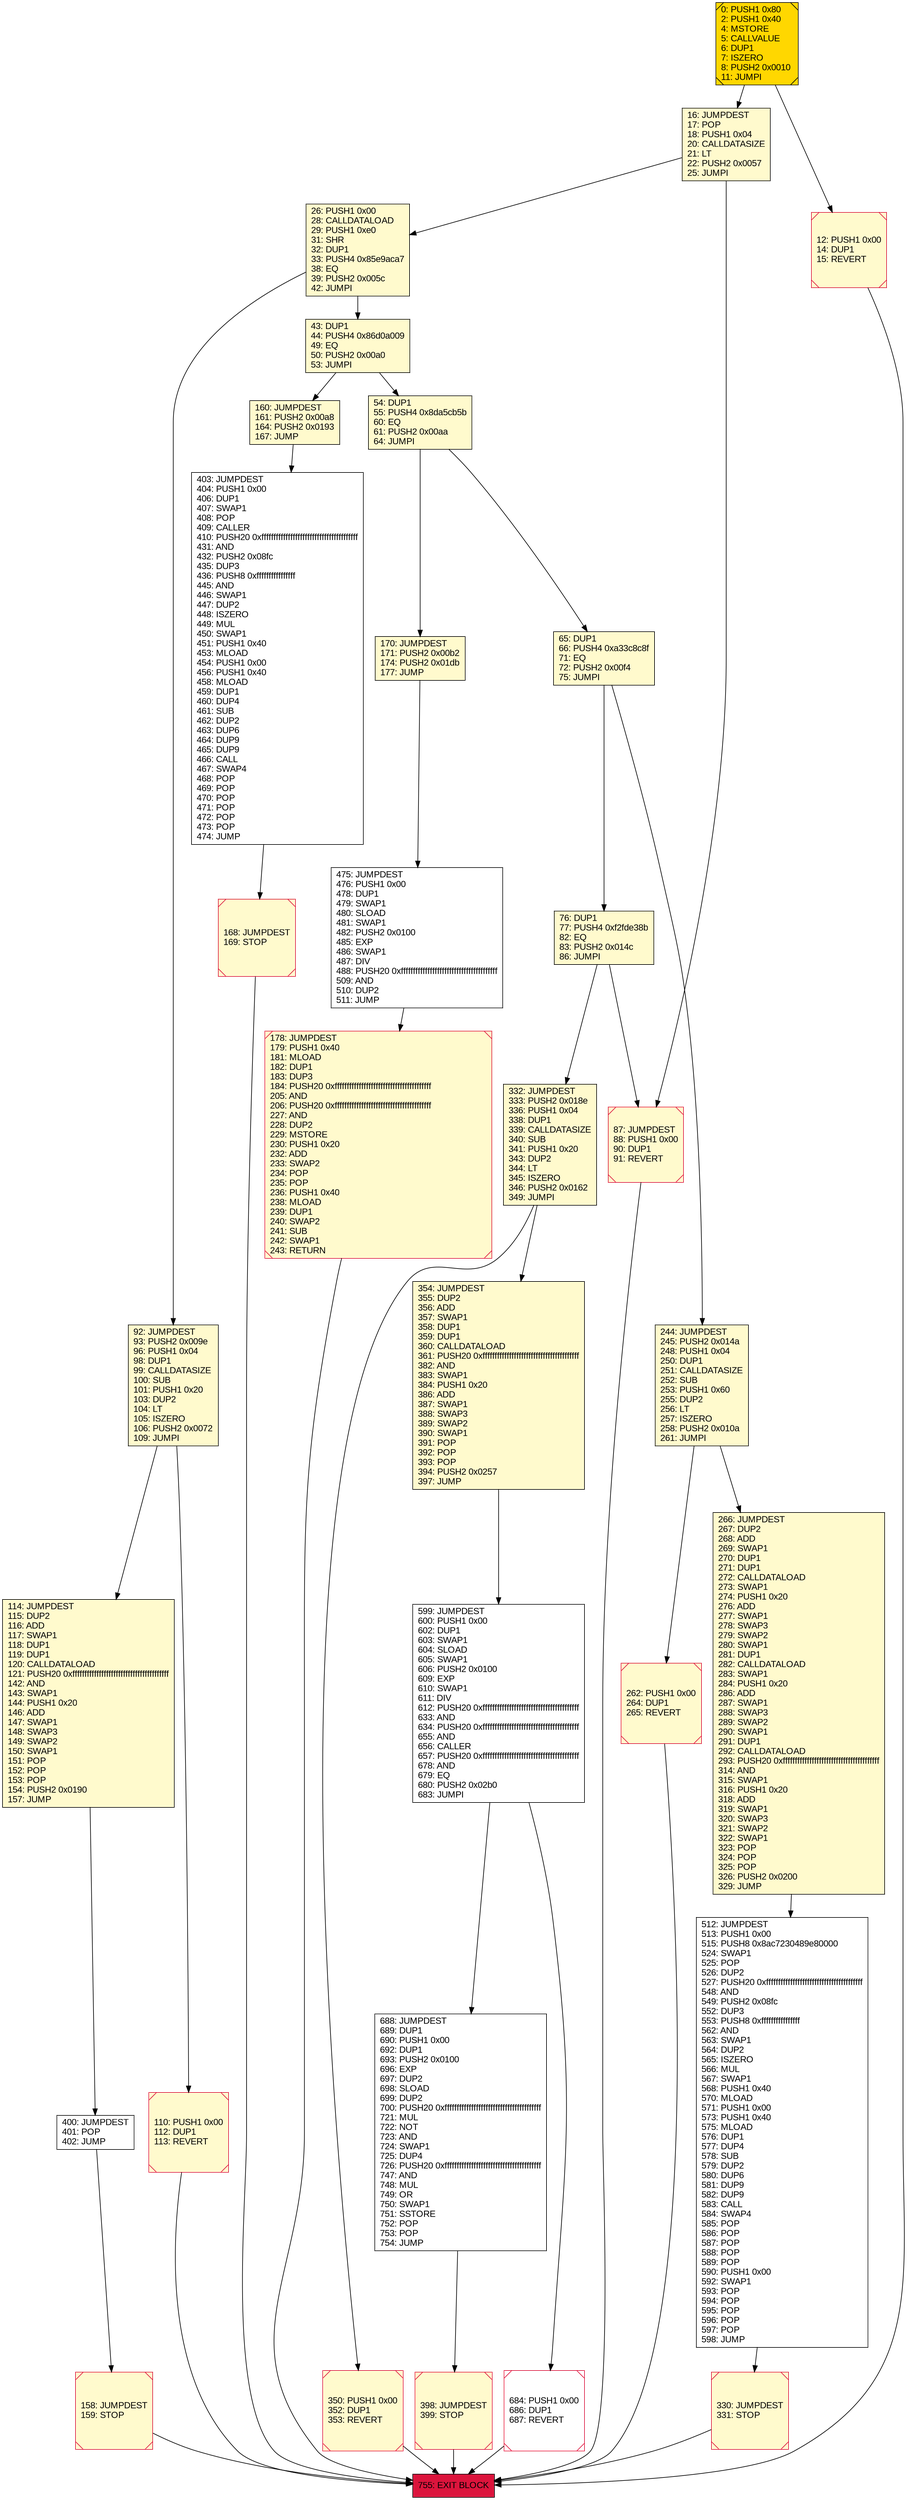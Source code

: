 digraph G {
bgcolor=transparent rankdir=UD;
node [shape=box style=filled color=black fillcolor=white fontname=arial fontcolor=black];
354 [label="354: JUMPDEST\l355: DUP2\l356: ADD\l357: SWAP1\l358: DUP1\l359: DUP1\l360: CALLDATALOAD\l361: PUSH20 0xffffffffffffffffffffffffffffffffffffffff\l382: AND\l383: SWAP1\l384: PUSH1 0x20\l386: ADD\l387: SWAP1\l388: SWAP3\l389: SWAP2\l390: SWAP1\l391: POP\l392: POP\l393: POP\l394: PUSH2 0x0257\l397: JUMP\l" fillcolor=lemonchiffon ];
160 [label="160: JUMPDEST\l161: PUSH2 0x00a8\l164: PUSH2 0x0193\l167: JUMP\l" fillcolor=lemonchiffon ];
688 [label="688: JUMPDEST\l689: DUP1\l690: PUSH1 0x00\l692: DUP1\l693: PUSH2 0x0100\l696: EXP\l697: DUP2\l698: SLOAD\l699: DUP2\l700: PUSH20 0xffffffffffffffffffffffffffffffffffffffff\l721: MUL\l722: NOT\l723: AND\l724: SWAP1\l725: DUP4\l726: PUSH20 0xffffffffffffffffffffffffffffffffffffffff\l747: AND\l748: MUL\l749: OR\l750: SWAP1\l751: SSTORE\l752: POP\l753: POP\l754: JUMP\l" ];
158 [label="158: JUMPDEST\l159: STOP\l" fillcolor=lemonchiffon shape=Msquare color=crimson ];
170 [label="170: JUMPDEST\l171: PUSH2 0x00b2\l174: PUSH2 0x01db\l177: JUMP\l" fillcolor=lemonchiffon ];
684 [label="684: PUSH1 0x00\l686: DUP1\l687: REVERT\l" shape=Msquare color=crimson ];
110 [label="110: PUSH1 0x00\l112: DUP1\l113: REVERT\l" fillcolor=lemonchiffon shape=Msquare color=crimson ];
87 [label="87: JUMPDEST\l88: PUSH1 0x00\l90: DUP1\l91: REVERT\l" fillcolor=lemonchiffon shape=Msquare color=crimson ];
92 [label="92: JUMPDEST\l93: PUSH2 0x009e\l96: PUSH1 0x04\l98: DUP1\l99: CALLDATASIZE\l100: SUB\l101: PUSH1 0x20\l103: DUP2\l104: LT\l105: ISZERO\l106: PUSH2 0x0072\l109: JUMPI\l" fillcolor=lemonchiffon ];
244 [label="244: JUMPDEST\l245: PUSH2 0x014a\l248: PUSH1 0x04\l250: DUP1\l251: CALLDATASIZE\l252: SUB\l253: PUSH1 0x60\l255: DUP2\l256: LT\l257: ISZERO\l258: PUSH2 0x010a\l261: JUMPI\l" fillcolor=lemonchiffon ];
0 [label="0: PUSH1 0x80\l2: PUSH1 0x40\l4: MSTORE\l5: CALLVALUE\l6: DUP1\l7: ISZERO\l8: PUSH2 0x0010\l11: JUMPI\l" fillcolor=lemonchiffon shape=Msquare fillcolor=gold ];
599 [label="599: JUMPDEST\l600: PUSH1 0x00\l602: DUP1\l603: SWAP1\l604: SLOAD\l605: SWAP1\l606: PUSH2 0x0100\l609: EXP\l610: SWAP1\l611: DIV\l612: PUSH20 0xffffffffffffffffffffffffffffffffffffffff\l633: AND\l634: PUSH20 0xffffffffffffffffffffffffffffffffffffffff\l655: AND\l656: CALLER\l657: PUSH20 0xffffffffffffffffffffffffffffffffffffffff\l678: AND\l679: EQ\l680: PUSH2 0x02b0\l683: JUMPI\l" ];
398 [label="398: JUMPDEST\l399: STOP\l" fillcolor=lemonchiffon shape=Msquare color=crimson ];
114 [label="114: JUMPDEST\l115: DUP2\l116: ADD\l117: SWAP1\l118: DUP1\l119: DUP1\l120: CALLDATALOAD\l121: PUSH20 0xffffffffffffffffffffffffffffffffffffffff\l142: AND\l143: SWAP1\l144: PUSH1 0x20\l146: ADD\l147: SWAP1\l148: SWAP3\l149: SWAP2\l150: SWAP1\l151: POP\l152: POP\l153: POP\l154: PUSH2 0x0190\l157: JUMP\l" fillcolor=lemonchiffon ];
330 [label="330: JUMPDEST\l331: STOP\l" fillcolor=lemonchiffon shape=Msquare color=crimson ];
266 [label="266: JUMPDEST\l267: DUP2\l268: ADD\l269: SWAP1\l270: DUP1\l271: DUP1\l272: CALLDATALOAD\l273: SWAP1\l274: PUSH1 0x20\l276: ADD\l277: SWAP1\l278: SWAP3\l279: SWAP2\l280: SWAP1\l281: DUP1\l282: CALLDATALOAD\l283: SWAP1\l284: PUSH1 0x20\l286: ADD\l287: SWAP1\l288: SWAP3\l289: SWAP2\l290: SWAP1\l291: DUP1\l292: CALLDATALOAD\l293: PUSH20 0xffffffffffffffffffffffffffffffffffffffff\l314: AND\l315: SWAP1\l316: PUSH1 0x20\l318: ADD\l319: SWAP1\l320: SWAP3\l321: SWAP2\l322: SWAP1\l323: POP\l324: POP\l325: POP\l326: PUSH2 0x0200\l329: JUMP\l" fillcolor=lemonchiffon ];
178 [label="178: JUMPDEST\l179: PUSH1 0x40\l181: MLOAD\l182: DUP1\l183: DUP3\l184: PUSH20 0xffffffffffffffffffffffffffffffffffffffff\l205: AND\l206: PUSH20 0xffffffffffffffffffffffffffffffffffffffff\l227: AND\l228: DUP2\l229: MSTORE\l230: PUSH1 0x20\l232: ADD\l233: SWAP2\l234: POP\l235: POP\l236: PUSH1 0x40\l238: MLOAD\l239: DUP1\l240: SWAP2\l241: SUB\l242: SWAP1\l243: RETURN\l" fillcolor=lemonchiffon shape=Msquare color=crimson ];
262 [label="262: PUSH1 0x00\l264: DUP1\l265: REVERT\l" fillcolor=lemonchiffon shape=Msquare color=crimson ];
16 [label="16: JUMPDEST\l17: POP\l18: PUSH1 0x04\l20: CALLDATASIZE\l21: LT\l22: PUSH2 0x0057\l25: JUMPI\l" fillcolor=lemonchiffon ];
65 [label="65: DUP1\l66: PUSH4 0xa33c8c8f\l71: EQ\l72: PUSH2 0x00f4\l75: JUMPI\l" fillcolor=lemonchiffon ];
26 [label="26: PUSH1 0x00\l28: CALLDATALOAD\l29: PUSH1 0xe0\l31: SHR\l32: DUP1\l33: PUSH4 0x85e9aca7\l38: EQ\l39: PUSH2 0x005c\l42: JUMPI\l" fillcolor=lemonchiffon ];
76 [label="76: DUP1\l77: PUSH4 0xf2fde38b\l82: EQ\l83: PUSH2 0x014c\l86: JUMPI\l" fillcolor=lemonchiffon ];
512 [label="512: JUMPDEST\l513: PUSH1 0x00\l515: PUSH8 0x8ac7230489e80000\l524: SWAP1\l525: POP\l526: DUP2\l527: PUSH20 0xffffffffffffffffffffffffffffffffffffffff\l548: AND\l549: PUSH2 0x08fc\l552: DUP3\l553: PUSH8 0xffffffffffffffff\l562: AND\l563: SWAP1\l564: DUP2\l565: ISZERO\l566: MUL\l567: SWAP1\l568: PUSH1 0x40\l570: MLOAD\l571: PUSH1 0x00\l573: PUSH1 0x40\l575: MLOAD\l576: DUP1\l577: DUP4\l578: SUB\l579: DUP2\l580: DUP6\l581: DUP9\l582: DUP9\l583: CALL\l584: SWAP4\l585: POP\l586: POP\l587: POP\l588: POP\l589: POP\l590: PUSH1 0x00\l592: SWAP1\l593: POP\l594: POP\l595: POP\l596: POP\l597: POP\l598: JUMP\l" ];
54 [label="54: DUP1\l55: PUSH4 0x8da5cb5b\l60: EQ\l61: PUSH2 0x00aa\l64: JUMPI\l" fillcolor=lemonchiffon ];
12 [label="12: PUSH1 0x00\l14: DUP1\l15: REVERT\l" fillcolor=lemonchiffon shape=Msquare color=crimson ];
475 [label="475: JUMPDEST\l476: PUSH1 0x00\l478: DUP1\l479: SWAP1\l480: SLOAD\l481: SWAP1\l482: PUSH2 0x0100\l485: EXP\l486: SWAP1\l487: DIV\l488: PUSH20 0xffffffffffffffffffffffffffffffffffffffff\l509: AND\l510: DUP2\l511: JUMP\l" ];
332 [label="332: JUMPDEST\l333: PUSH2 0x018e\l336: PUSH1 0x04\l338: DUP1\l339: CALLDATASIZE\l340: SUB\l341: PUSH1 0x20\l343: DUP2\l344: LT\l345: ISZERO\l346: PUSH2 0x0162\l349: JUMPI\l" fillcolor=lemonchiffon ];
755 [label="755: EXIT BLOCK\l" fillcolor=crimson ];
400 [label="400: JUMPDEST\l401: POP\l402: JUMP\l" ];
43 [label="43: DUP1\l44: PUSH4 0x86d0a009\l49: EQ\l50: PUSH2 0x00a0\l53: JUMPI\l" fillcolor=lemonchiffon ];
403 [label="403: JUMPDEST\l404: PUSH1 0x00\l406: DUP1\l407: SWAP1\l408: POP\l409: CALLER\l410: PUSH20 0xffffffffffffffffffffffffffffffffffffffff\l431: AND\l432: PUSH2 0x08fc\l435: DUP3\l436: PUSH8 0xffffffffffffffff\l445: AND\l446: SWAP1\l447: DUP2\l448: ISZERO\l449: MUL\l450: SWAP1\l451: PUSH1 0x40\l453: MLOAD\l454: PUSH1 0x00\l456: PUSH1 0x40\l458: MLOAD\l459: DUP1\l460: DUP4\l461: SUB\l462: DUP2\l463: DUP6\l464: DUP9\l465: DUP9\l466: CALL\l467: SWAP4\l468: POP\l469: POP\l470: POP\l471: POP\l472: POP\l473: POP\l474: JUMP\l" ];
168 [label="168: JUMPDEST\l169: STOP\l" fillcolor=lemonchiffon shape=Msquare color=crimson ];
350 [label="350: PUSH1 0x00\l352: DUP1\l353: REVERT\l" fillcolor=lemonchiffon shape=Msquare color=crimson ];
16 -> 26;
65 -> 76;
54 -> 65;
403 -> 168;
244 -> 266;
350 -> 755;
475 -> 178;
92 -> 114;
168 -> 755;
332 -> 350;
26 -> 43;
178 -> 755;
599 -> 688;
688 -> 398;
43 -> 54;
262 -> 755;
599 -> 684;
76 -> 332;
92 -> 110;
12 -> 755;
354 -> 599;
170 -> 475;
54 -> 170;
87 -> 755;
398 -> 755;
114 -> 400;
330 -> 755;
0 -> 16;
244 -> 262;
0 -> 12;
332 -> 354;
266 -> 512;
512 -> 330;
158 -> 755;
16 -> 87;
26 -> 92;
76 -> 87;
110 -> 755;
65 -> 244;
400 -> 158;
160 -> 403;
684 -> 755;
43 -> 160;
}